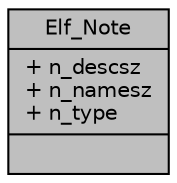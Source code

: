 digraph "Elf_Note"
{
 // LATEX_PDF_SIZE
  edge [fontname="Helvetica",fontsize="10",labelfontname="Helvetica",labelfontsize="10"];
  node [fontname="Helvetica",fontsize="10",shape=record];
  Node1 [label="{Elf_Note\n|+ n_descsz\l+ n_namesz\l+ n_type\l|}",height=0.2,width=0.4,color="black", fillcolor="grey75", style="filled", fontcolor="black",tooltip=" "];
}
